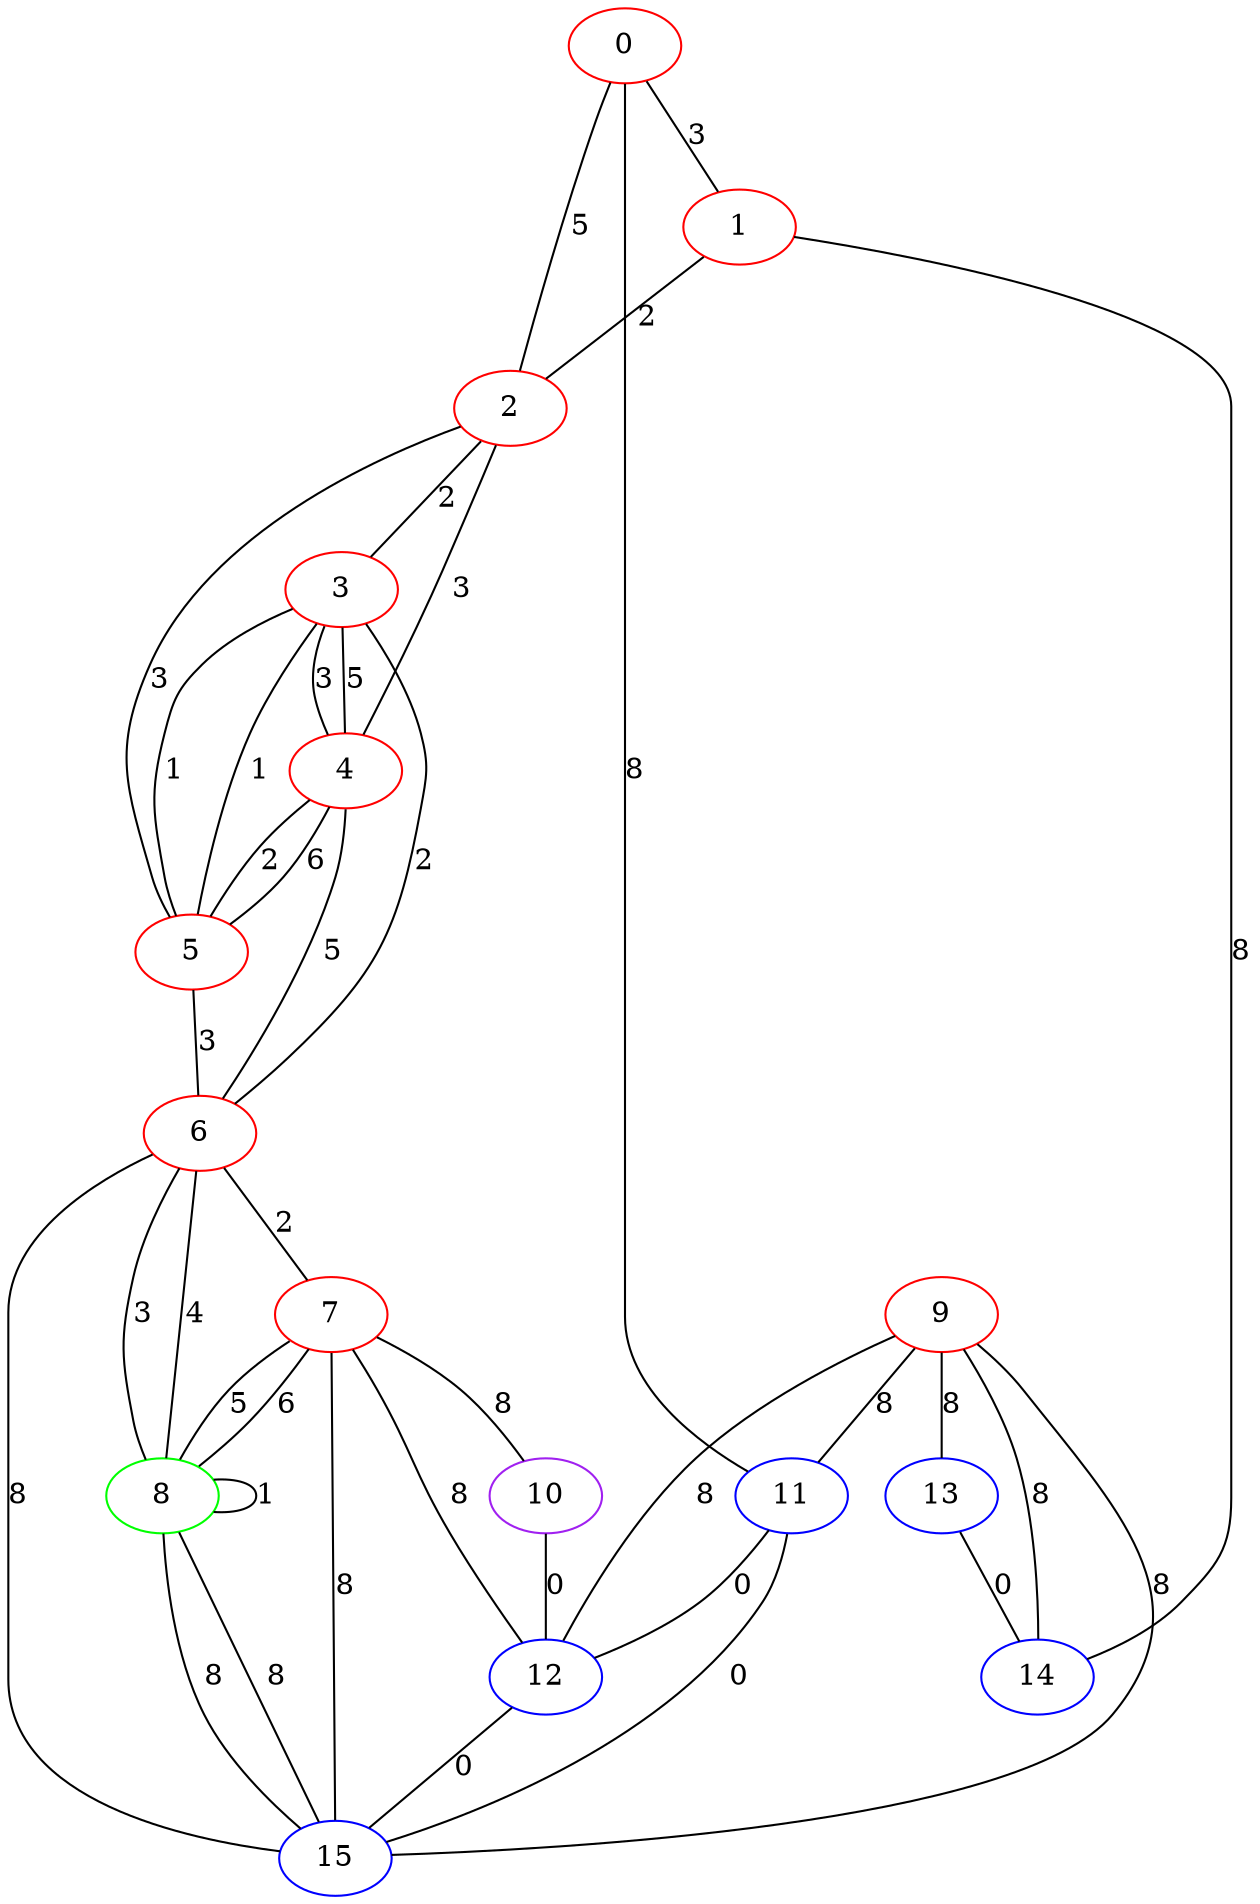 graph "" {
0 [color=red, weight=1];
1 [color=red, weight=1];
2 [color=red, weight=1];
3 [color=red, weight=1];
4 [color=red, weight=1];
5 [color=red, weight=1];
6 [color=red, weight=1];
7 [color=red, weight=1];
8 [color=green, weight=2];
9 [color=red, weight=1];
10 [color=purple, weight=4];
11 [color=blue, weight=3];
12 [color=blue, weight=3];
13 [color=blue, weight=3];
14 [color=blue, weight=3];
15 [color=blue, weight=3];
0 -- 1  [key=0, label=3];
0 -- 2  [key=0, label=5];
0 -- 11  [key=0, label=8];
1 -- 2  [key=0, label=2];
1 -- 14  [key=0, label=8];
2 -- 3  [key=0, label=2];
2 -- 4  [key=0, label=3];
2 -- 5  [key=0, label=3];
3 -- 4  [key=0, label=5];
3 -- 4  [key=1, label=3];
3 -- 5  [key=0, label=1];
3 -- 5  [key=1, label=1];
3 -- 6  [key=0, label=2];
4 -- 5  [key=0, label=6];
4 -- 5  [key=1, label=2];
4 -- 6  [key=0, label=5];
5 -- 6  [key=0, label=3];
6 -- 7  [key=0, label=2];
6 -- 8  [key=0, label=3];
6 -- 8  [key=1, label=4];
6 -- 15  [key=0, label=8];
7 -- 8  [key=0, label=5];
7 -- 8  [key=1, label=6];
7 -- 10  [key=0, label=8];
7 -- 12  [key=0, label=8];
7 -- 15  [key=0, label=8];
8 -- 8  [key=0, label=1];
8 -- 15  [key=0, label=8];
8 -- 15  [key=1, label=8];
9 -- 11  [key=0, label=8];
9 -- 12  [key=0, label=8];
9 -- 13  [key=0, label=8];
9 -- 14  [key=0, label=8];
9 -- 15  [key=0, label=8];
10 -- 12  [key=0, label=0];
11 -- 12  [key=0, label=0];
11 -- 15  [key=0, label=0];
12 -- 15  [key=0, label=0];
13 -- 14  [key=0, label=0];
}
